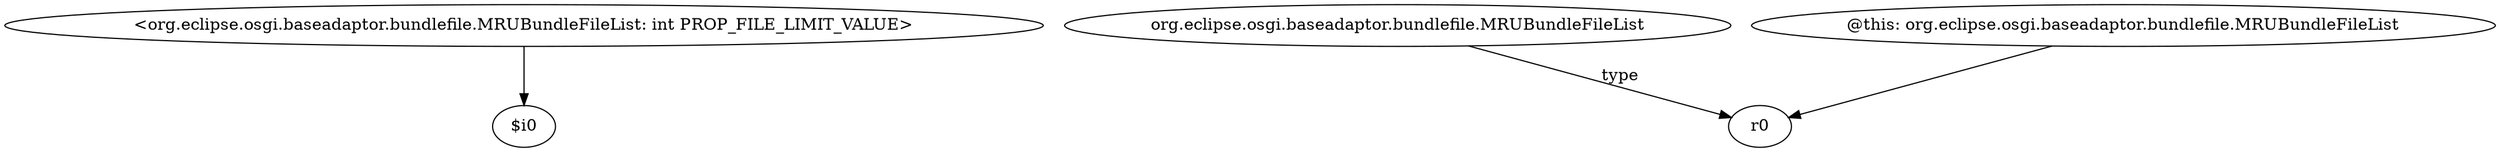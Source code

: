 digraph g {
0[label="<org.eclipse.osgi.baseadaptor.bundlefile.MRUBundleFileList: int PROP_FILE_LIMIT_VALUE>"]
1[label="$i0"]
0->1[label=""]
2[label="org.eclipse.osgi.baseadaptor.bundlefile.MRUBundleFileList"]
3[label="r0"]
2->3[label="type"]
4[label="@this: org.eclipse.osgi.baseadaptor.bundlefile.MRUBundleFileList"]
4->3[label=""]
}